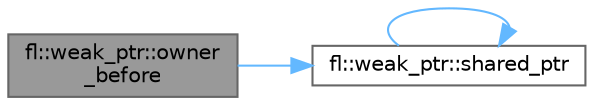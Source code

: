 digraph "fl::weak_ptr::owner_before"
{
 // INTERACTIVE_SVG=YES
 // LATEX_PDF_SIZE
  bgcolor="transparent";
  edge [fontname=Helvetica,fontsize=10,labelfontname=Helvetica,labelfontsize=10];
  node [fontname=Helvetica,fontsize=10,shape=box,height=0.2,width=0.4];
  rankdir="LR";
  Node1 [id="Node000001",label="fl::weak_ptr::owner\l_before",height=0.2,width=0.4,color="gray40", fillcolor="grey60", style="filled", fontcolor="black",tooltip=" "];
  Node1 -> Node2 [id="edge1_Node000001_Node000002",color="steelblue1",style="solid",tooltip=" "];
  Node2 [id="Node000002",label="fl::weak_ptr::shared_ptr",height=0.2,width=0.4,color="grey40", fillcolor="white", style="filled",URL="$d1/dd6/classfl_1_1weak__ptr_ab2104fa6e839672da3c30400e8325e52.html#ab2104fa6e839672da3c30400e8325e52",tooltip=" "];
  Node2 -> Node2 [id="edge2_Node000002_Node000002",color="steelblue1",style="solid",tooltip=" "];
}
